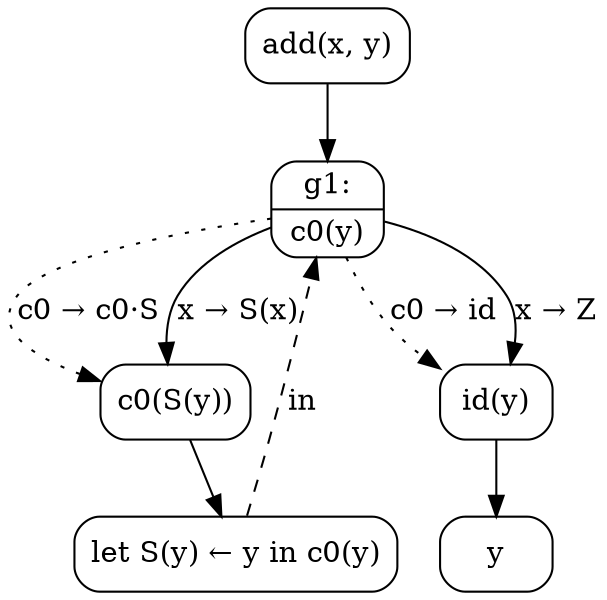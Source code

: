 digraph {
  node [shape=box, style=rounded];

  C0 [label="add(x, y)"];
  G1 [shape=record, label="{g1:|c0(y)}"];
  C0 -> G1;
  C1 [label="c0(S(y))"];
  G1 -> C1 [label="x → S(x)"];
  G1 -> C1 [label="c0 → c0·S", style=dotted];
  C2 [label="id(y)"];
  G1 -> C2 [label="x → Z"];
  G1 -> C2 [label="c0 → id", style=dotted];
  L1 [label="let S(y) ← y in c0(y)"];
  C1 -> L1;
  L1 -> G1 [label="in", style=dashed];
  C3 [label="y"];
  C2 -> C3;
}
